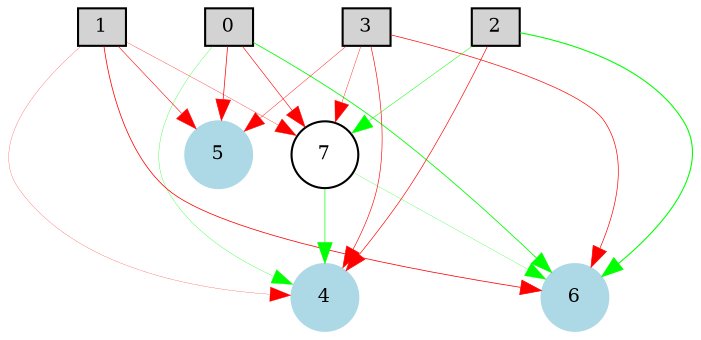digraph {
	node [fontsize=9 height=0.2 shape=circle width=0.2]
	0 [shape=box style=filled]
	1 [shape=box style=filled]
	2 [shape=box style=filled]
	3 [shape=box style=filled]
	4 [color=lightblue style=filled]
	5 [color=lightblue style=filled]
	6 [color=lightblue style=filled]
	2 -> 7 [color=green penwidth=0.237818124396 style=solid]
	2 -> 6 [color=green penwidth=0.522575457129 style=solid]
	3 -> 7 [color=red penwidth=0.18102558461 style=solid]
	0 -> 6 [color=green penwidth=0.403227815066 style=solid]
	7 -> 6 [color=green penwidth=0.13019950191 style=solid]
	1 -> 7 [color=red penwidth=0.1524515389 style=solid]
	0 -> 7 [color=red penwidth=0.292396358007 style=solid]
	7 -> 4 [color=green penwidth=0.316921464282 style=solid]
	1 -> 5 [color=red penwidth=0.272925287825 style=solid]
	1 -> 6 [color=red penwidth=0.371004060856 style=solid]
	1 -> 4 [color=red penwidth=0.109700741087 style=solid]
	3 -> 6 [color=red penwidth=0.327408929691 style=solid]
	0 -> 4 [color=green penwidth=0.150981397127 style=solid]
	0 -> 5 [color=red penwidth=0.347570766835 style=solid]
	3 -> 4 [color=red penwidth=0.301455803301 style=solid]
	2 -> 4 [color=red penwidth=0.317697687383 style=solid]
	3 -> 5 [color=red penwidth=0.196272485811 style=solid]
}
